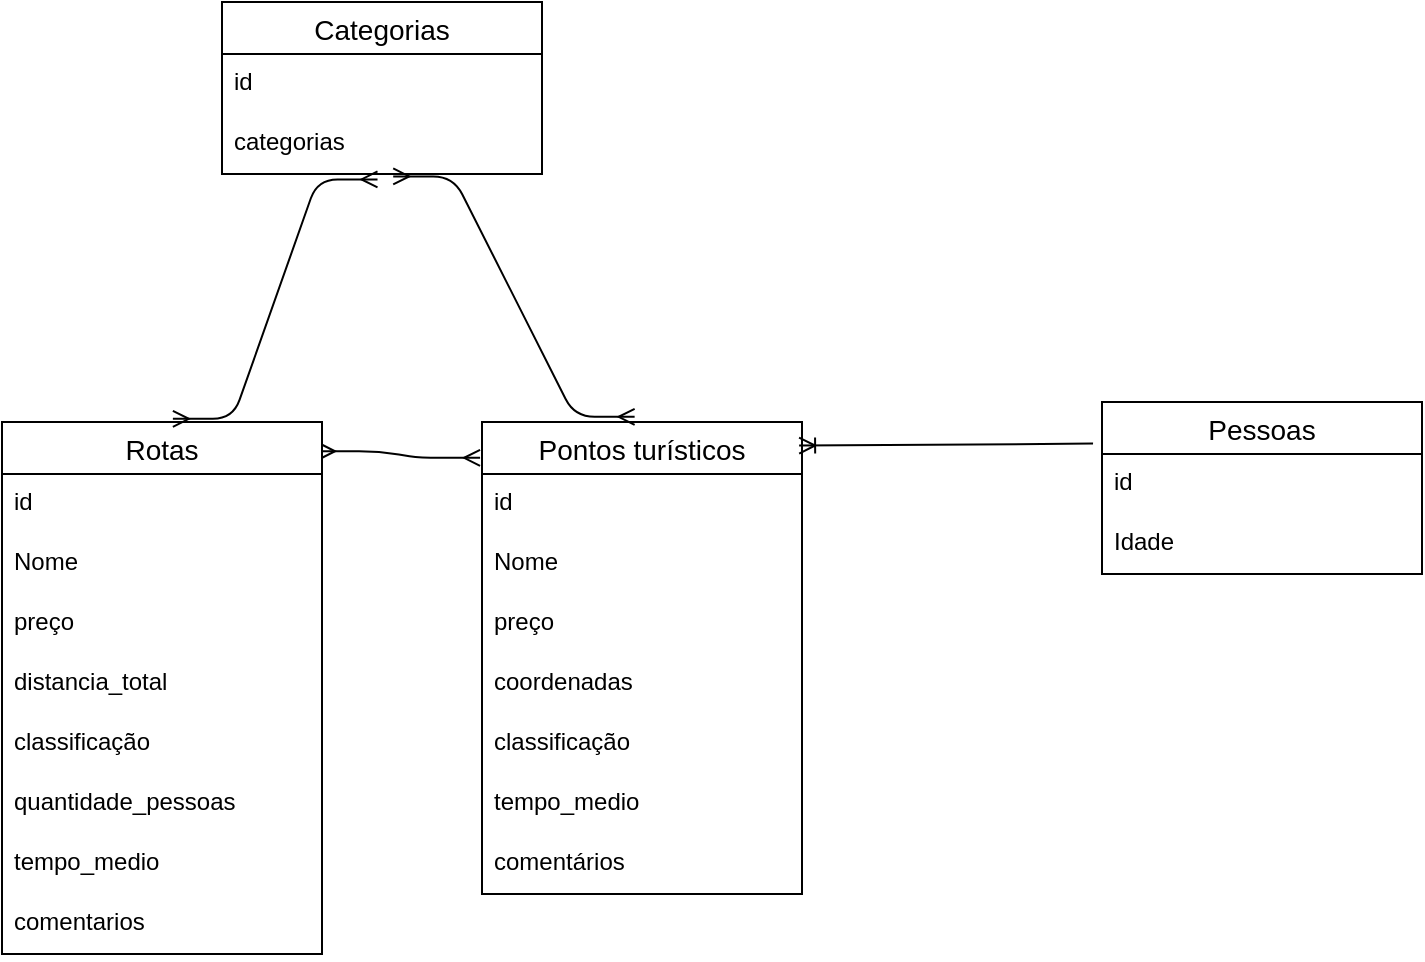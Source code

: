 <mxfile version="15.3.8" type="github"><diagram id="U9a_3fivp7TNI6zgCbSm" name="Page-1"><mxGraphModel dx="716" dy="428" grid="1" gridSize="10" guides="1" tooltips="1" connect="1" arrows="1" fold="1" page="1" pageScale="1" pageWidth="827" pageHeight="1169" math="0" shadow="0"><root><mxCell id="0"/><mxCell id="1" parent="0"/><mxCell id="SqYTD-_AEtdcNH1bQ4jS-5" value="Pontos turísticos" style="swimlane;fontStyle=0;childLayout=stackLayout;horizontal=1;startSize=26;horizontalStack=0;resizeParent=1;resizeParentMax=0;resizeLast=0;collapsible=1;marginBottom=0;align=center;fontSize=14;" vertex="1" parent="1"><mxGeometry x="320" y="240" width="160" height="236" as="geometry"/></mxCell><mxCell id="SqYTD-_AEtdcNH1bQ4jS-27" value="id" style="text;strokeColor=none;fillColor=none;spacingLeft=4;spacingRight=4;overflow=hidden;rotatable=0;points=[[0,0.5],[1,0.5]];portConstraint=eastwest;fontSize=12;" vertex="1" parent="SqYTD-_AEtdcNH1bQ4jS-5"><mxGeometry y="26" width="160" height="30" as="geometry"/></mxCell><mxCell id="SqYTD-_AEtdcNH1bQ4jS-48" value="Nome" style="text;strokeColor=none;fillColor=none;spacingLeft=4;spacingRight=4;overflow=hidden;rotatable=0;points=[[0,0.5],[1,0.5]];portConstraint=eastwest;fontSize=12;" vertex="1" parent="SqYTD-_AEtdcNH1bQ4jS-5"><mxGeometry y="56" width="160" height="30" as="geometry"/></mxCell><mxCell id="SqYTD-_AEtdcNH1bQ4jS-6" value="preço" style="text;strokeColor=none;fillColor=none;spacingLeft=4;spacingRight=4;overflow=hidden;rotatable=0;points=[[0,0.5],[1,0.5]];portConstraint=eastwest;fontSize=12;" vertex="1" parent="SqYTD-_AEtdcNH1bQ4jS-5"><mxGeometry y="86" width="160" height="30" as="geometry"/></mxCell><mxCell id="SqYTD-_AEtdcNH1bQ4jS-7" value="coordenadas" style="text;strokeColor=none;fillColor=none;spacingLeft=4;spacingRight=4;overflow=hidden;rotatable=0;points=[[0,0.5],[1,0.5]];portConstraint=eastwest;fontSize=12;" vertex="1" parent="SqYTD-_AEtdcNH1bQ4jS-5"><mxGeometry y="116" width="160" height="30" as="geometry"/></mxCell><mxCell id="SqYTD-_AEtdcNH1bQ4jS-28" value="classificação" style="text;strokeColor=none;fillColor=none;spacingLeft=4;spacingRight=4;overflow=hidden;rotatable=0;points=[[0,0.5],[1,0.5]];portConstraint=eastwest;fontSize=12;" vertex="1" parent="SqYTD-_AEtdcNH1bQ4jS-5"><mxGeometry y="146" width="160" height="30" as="geometry"/></mxCell><mxCell id="SqYTD-_AEtdcNH1bQ4jS-39" value="tempo_medio" style="text;strokeColor=none;fillColor=none;spacingLeft=4;spacingRight=4;overflow=hidden;rotatable=0;points=[[0,0.5],[1,0.5]];portConstraint=eastwest;fontSize=12;" vertex="1" parent="SqYTD-_AEtdcNH1bQ4jS-5"><mxGeometry y="176" width="160" height="30" as="geometry"/></mxCell><mxCell id="SqYTD-_AEtdcNH1bQ4jS-8" value="comentários" style="text;strokeColor=none;fillColor=none;spacingLeft=4;spacingRight=4;overflow=hidden;rotatable=0;points=[[0,0.5],[1,0.5]];portConstraint=eastwest;fontSize=12;" vertex="1" parent="SqYTD-_AEtdcNH1bQ4jS-5"><mxGeometry y="206" width="160" height="30" as="geometry"/></mxCell><mxCell id="SqYTD-_AEtdcNH1bQ4jS-18" value="" style="edgeStyle=entityRelationEdgeStyle;fontSize=12;html=1;endArrow=ERmany;startArrow=ERmany;exitX=0.991;exitY=0.055;exitDx=0;exitDy=0;exitPerimeter=0;entryX=-0.006;entryY=0.076;entryDx=0;entryDy=0;entryPerimeter=0;" edge="1" parent="1" source="SqYTD-_AEtdcNH1bQ4jS-31" target="SqYTD-_AEtdcNH1bQ4jS-5"><mxGeometry width="100" height="100" relative="1" as="geometry"><mxPoint x="249.46" y="257.4" as="sourcePoint"/><mxPoint x="370" y="250" as="targetPoint"/></mxGeometry></mxCell><mxCell id="SqYTD-_AEtdcNH1bQ4jS-19" value="Pessoas" style="swimlane;fontStyle=0;childLayout=stackLayout;horizontal=1;startSize=26;horizontalStack=0;resizeParent=1;resizeParentMax=0;resizeLast=0;collapsible=1;marginBottom=0;align=center;fontSize=14;" vertex="1" parent="1"><mxGeometry x="630" y="230" width="160" height="86" as="geometry"/></mxCell><mxCell id="SqYTD-_AEtdcNH1bQ4jS-20" value="id" style="text;strokeColor=none;fillColor=none;spacingLeft=4;spacingRight=4;overflow=hidden;rotatable=0;points=[[0,0.5],[1,0.5]];portConstraint=eastwest;fontSize=12;" vertex="1" parent="SqYTD-_AEtdcNH1bQ4jS-19"><mxGeometry y="26" width="160" height="30" as="geometry"/></mxCell><mxCell id="SqYTD-_AEtdcNH1bQ4jS-49" value="Idade" style="text;strokeColor=none;fillColor=none;spacingLeft=4;spacingRight=4;overflow=hidden;rotatable=0;points=[[0,0.5],[1,0.5]];portConstraint=eastwest;fontSize=12;" vertex="1" parent="SqYTD-_AEtdcNH1bQ4jS-19"><mxGeometry y="56" width="160" height="30" as="geometry"/></mxCell><mxCell id="SqYTD-_AEtdcNH1bQ4jS-26" value="" style="fontSize=12;html=1;endArrow=ERoneToMany;fontStyle=0;align=center;exitX=-0.028;exitY=0.242;exitDx=0;exitDy=0;exitPerimeter=0;entryX=0.991;entryY=0.05;entryDx=0;entryDy=0;entryPerimeter=0;" edge="1" parent="1" source="SqYTD-_AEtdcNH1bQ4jS-19" target="SqYTD-_AEtdcNH1bQ4jS-5"><mxGeometry width="100" height="100" relative="1" as="geometry"><mxPoint x="510" y="340" as="sourcePoint"/><mxPoint x="550" y="240" as="targetPoint"/></mxGeometry></mxCell><mxCell id="SqYTD-_AEtdcNH1bQ4jS-31" value="Rotas" style="swimlane;fontStyle=0;childLayout=stackLayout;horizontal=1;startSize=26;horizontalStack=0;resizeParent=1;resizeParentMax=0;resizeLast=0;collapsible=1;marginBottom=0;align=center;fontSize=14;" vertex="1" parent="1"><mxGeometry x="80" y="240" width="160" height="266" as="geometry"/></mxCell><mxCell id="SqYTD-_AEtdcNH1bQ4jS-47" value="id" style="text;strokeColor=none;fillColor=none;spacingLeft=4;spacingRight=4;overflow=hidden;rotatable=0;points=[[0,0.5],[1,0.5]];portConstraint=eastwest;fontSize=12;" vertex="1" parent="SqYTD-_AEtdcNH1bQ4jS-31"><mxGeometry y="26" width="160" height="30" as="geometry"/></mxCell><mxCell id="SqYTD-_AEtdcNH1bQ4jS-32" value="Nome" style="text;strokeColor=none;fillColor=none;spacingLeft=4;spacingRight=4;overflow=hidden;rotatable=0;points=[[0,0.5],[1,0.5]];portConstraint=eastwest;fontSize=12;" vertex="1" parent="SqYTD-_AEtdcNH1bQ4jS-31"><mxGeometry y="56" width="160" height="30" as="geometry"/></mxCell><mxCell id="SqYTD-_AEtdcNH1bQ4jS-33" value="preço" style="text;strokeColor=none;fillColor=none;spacingLeft=4;spacingRight=4;overflow=hidden;rotatable=0;points=[[0,0.5],[1,0.5]];portConstraint=eastwest;fontSize=12;" vertex="1" parent="SqYTD-_AEtdcNH1bQ4jS-31"><mxGeometry y="86" width="160" height="30" as="geometry"/></mxCell><mxCell id="SqYTD-_AEtdcNH1bQ4jS-41" value="distancia_total" style="text;strokeColor=none;fillColor=none;spacingLeft=4;spacingRight=4;overflow=hidden;rotatable=0;points=[[0,0.5],[1,0.5]];portConstraint=eastwest;fontSize=12;" vertex="1" parent="SqYTD-_AEtdcNH1bQ4jS-31"><mxGeometry y="116" width="160" height="30" as="geometry"/></mxCell><mxCell id="SqYTD-_AEtdcNH1bQ4jS-36" value="classificação" style="text;strokeColor=none;fillColor=none;spacingLeft=4;spacingRight=4;overflow=hidden;rotatable=0;points=[[0,0.5],[1,0.5]];portConstraint=eastwest;fontSize=12;" vertex="1" parent="SqYTD-_AEtdcNH1bQ4jS-31"><mxGeometry y="146" width="160" height="30" as="geometry"/></mxCell><mxCell id="SqYTD-_AEtdcNH1bQ4jS-37" value="quantidade_pessoas" style="text;strokeColor=none;fillColor=none;spacingLeft=4;spacingRight=4;overflow=hidden;rotatable=0;points=[[0,0.5],[1,0.5]];portConstraint=eastwest;fontSize=12;" vertex="1" parent="SqYTD-_AEtdcNH1bQ4jS-31"><mxGeometry y="176" width="160" height="30" as="geometry"/></mxCell><mxCell id="SqYTD-_AEtdcNH1bQ4jS-40" value="tempo_medio" style="text;strokeColor=none;fillColor=none;spacingLeft=4;spacingRight=4;overflow=hidden;rotatable=0;points=[[0,0.5],[1,0.5]];portConstraint=eastwest;fontSize=12;" vertex="1" parent="SqYTD-_AEtdcNH1bQ4jS-31"><mxGeometry y="206" width="160" height="30" as="geometry"/></mxCell><mxCell id="SqYTD-_AEtdcNH1bQ4jS-38" value="comentarios" style="text;strokeColor=none;fillColor=none;spacingLeft=4;spacingRight=4;overflow=hidden;rotatable=0;points=[[0,0.5],[1,0.5]];portConstraint=eastwest;fontSize=12;" vertex="1" parent="SqYTD-_AEtdcNH1bQ4jS-31"><mxGeometry y="236" width="160" height="30" as="geometry"/></mxCell><mxCell id="SqYTD-_AEtdcNH1bQ4jS-43" value="Categorias" style="swimlane;fontStyle=0;childLayout=stackLayout;horizontal=1;startSize=26;horizontalStack=0;resizeParent=1;resizeParentMax=0;resizeLast=0;collapsible=1;marginBottom=0;align=center;fontSize=14;" vertex="1" parent="1"><mxGeometry x="190" y="30" width="160" height="86" as="geometry"/></mxCell><mxCell id="SqYTD-_AEtdcNH1bQ4jS-44" value="id" style="text;strokeColor=none;fillColor=none;spacingLeft=4;spacingRight=4;overflow=hidden;rotatable=0;points=[[0,0.5],[1,0.5]];portConstraint=eastwest;fontSize=12;" vertex="1" parent="SqYTD-_AEtdcNH1bQ4jS-43"><mxGeometry y="26" width="160" height="30" as="geometry"/></mxCell><mxCell id="SqYTD-_AEtdcNH1bQ4jS-45" value="categorias" style="text;strokeColor=none;fillColor=none;spacingLeft=4;spacingRight=4;overflow=hidden;rotatable=0;points=[[0,0.5],[1,0.5]];portConstraint=eastwest;fontSize=12;" vertex="1" parent="SqYTD-_AEtdcNH1bQ4jS-43"><mxGeometry y="56" width="160" height="30" as="geometry"/></mxCell><mxCell id="SqYTD-_AEtdcNH1bQ4jS-50" value="" style="fontSize=12;html=1;endArrow=ERmany;startArrow=ERmany;align=center;exitX=0.486;exitY=1.09;exitDx=0;exitDy=0;exitPerimeter=0;entryX=0.534;entryY=-0.006;entryDx=0;entryDy=0;entryPerimeter=0;edgeStyle=entityRelationEdgeStyle;" edge="1" parent="1" source="SqYTD-_AEtdcNH1bQ4jS-45" target="SqYTD-_AEtdcNH1bQ4jS-31"><mxGeometry width="100" height="100" relative="1" as="geometry"><mxPoint x="270" y="230" as="sourcePoint"/><mxPoint x="370" y="130" as="targetPoint"/></mxGeometry></mxCell><mxCell id="SqYTD-_AEtdcNH1bQ4jS-51" value="" style="edgeStyle=entityRelationEdgeStyle;fontSize=12;html=1;endArrow=ERmany;startArrow=ERmany;align=center;entryX=0.477;entryY=-0.011;entryDx=0;entryDy=0;entryPerimeter=0;exitX=0.535;exitY=1.04;exitDx=0;exitDy=0;exitPerimeter=0;" edge="1" parent="1" source="SqYTD-_AEtdcNH1bQ4jS-45" target="SqYTD-_AEtdcNH1bQ4jS-5"><mxGeometry width="100" height="100" relative="1" as="geometry"><mxPoint x="170" y="160" as="sourcePoint"/><mxPoint x="420" y="90" as="targetPoint"/></mxGeometry></mxCell></root></mxGraphModel></diagram></mxfile>